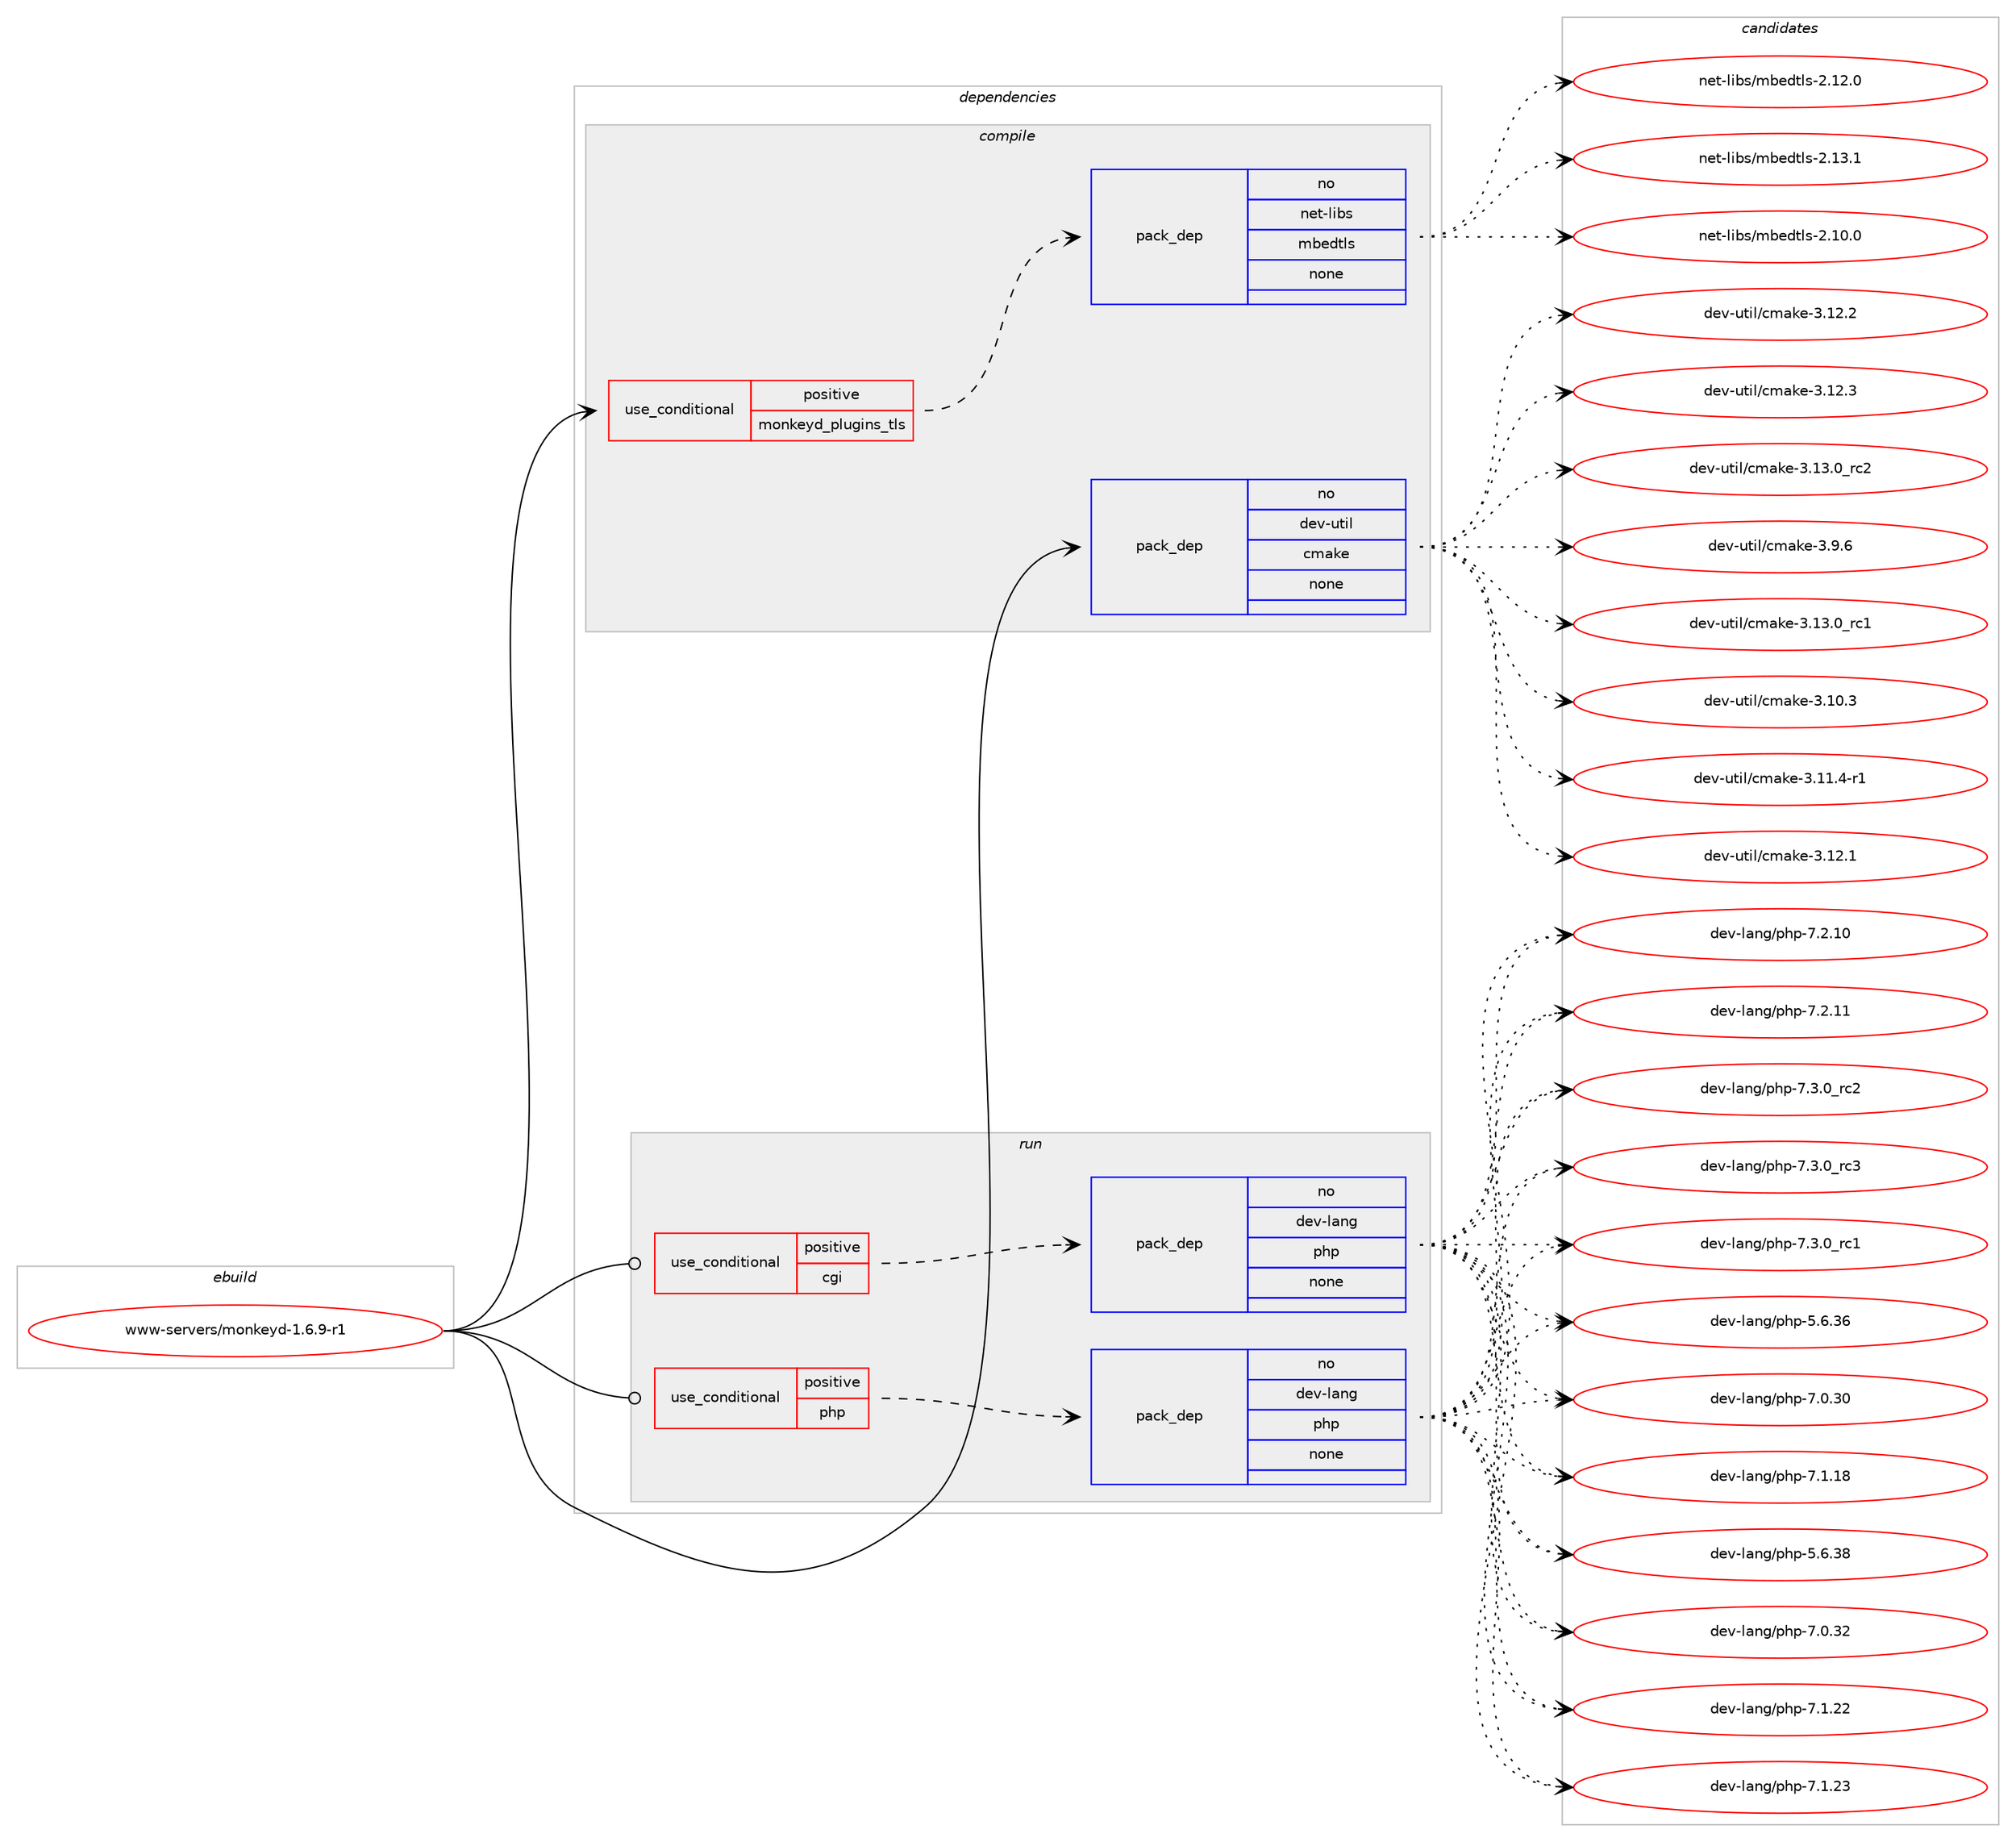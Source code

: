 digraph prolog {

# *************
# Graph options
# *************

newrank=true;
concentrate=true;
compound=true;
graph [rankdir=LR,fontname=Helvetica,fontsize=10,ranksep=1.5];#, ranksep=2.5, nodesep=0.2];
edge  [arrowhead=vee];
node  [fontname=Helvetica,fontsize=10];

# **********
# The ebuild
# **********

subgraph cluster_leftcol {
color=gray;
rank=same;
label=<<i>ebuild</i>>;
id [label="www-servers/monkeyd-1.6.9-r1", color=red, width=4, href="../www-servers/monkeyd-1.6.9-r1.svg"];
}

# ****************
# The dependencies
# ****************

subgraph cluster_midcol {
color=gray;
label=<<i>dependencies</i>>;
subgraph cluster_compile {
fillcolor="#eeeeee";
style=filled;
label=<<i>compile</i>>;
subgraph cond1660 {
dependency9106 [label=<<TABLE BORDER="0" CELLBORDER="1" CELLSPACING="0" CELLPADDING="4"><TR><TD ROWSPAN="3" CELLPADDING="10">use_conditional</TD></TR><TR><TD>positive</TD></TR><TR><TD>monkeyd_plugins_tls</TD></TR></TABLE>>, shape=none, color=red];
subgraph pack7218 {
dependency9107 [label=<<TABLE BORDER="0" CELLBORDER="1" CELLSPACING="0" CELLPADDING="4" WIDTH="220"><TR><TD ROWSPAN="6" CELLPADDING="30">pack_dep</TD></TR><TR><TD WIDTH="110">no</TD></TR><TR><TD>net-libs</TD></TR><TR><TD>mbedtls</TD></TR><TR><TD>none</TD></TR><TR><TD></TD></TR></TABLE>>, shape=none, color=blue];
}
dependency9106:e -> dependency9107:w [weight=20,style="dashed",arrowhead="vee"];
}
id:e -> dependency9106:w [weight=20,style="solid",arrowhead="vee"];
subgraph pack7219 {
dependency9108 [label=<<TABLE BORDER="0" CELLBORDER="1" CELLSPACING="0" CELLPADDING="4" WIDTH="220"><TR><TD ROWSPAN="6" CELLPADDING="30">pack_dep</TD></TR><TR><TD WIDTH="110">no</TD></TR><TR><TD>dev-util</TD></TR><TR><TD>cmake</TD></TR><TR><TD>none</TD></TR><TR><TD></TD></TR></TABLE>>, shape=none, color=blue];
}
id:e -> dependency9108:w [weight=20,style="solid",arrowhead="vee"];
}
subgraph cluster_compileandrun {
fillcolor="#eeeeee";
style=filled;
label=<<i>compile and run</i>>;
}
subgraph cluster_run {
fillcolor="#eeeeee";
style=filled;
label=<<i>run</i>>;
subgraph cond1661 {
dependency9109 [label=<<TABLE BORDER="0" CELLBORDER="1" CELLSPACING="0" CELLPADDING="4"><TR><TD ROWSPAN="3" CELLPADDING="10">use_conditional</TD></TR><TR><TD>positive</TD></TR><TR><TD>cgi</TD></TR></TABLE>>, shape=none, color=red];
subgraph pack7220 {
dependency9110 [label=<<TABLE BORDER="0" CELLBORDER="1" CELLSPACING="0" CELLPADDING="4" WIDTH="220"><TR><TD ROWSPAN="6" CELLPADDING="30">pack_dep</TD></TR><TR><TD WIDTH="110">no</TD></TR><TR><TD>dev-lang</TD></TR><TR><TD>php</TD></TR><TR><TD>none</TD></TR><TR><TD></TD></TR></TABLE>>, shape=none, color=blue];
}
dependency9109:e -> dependency9110:w [weight=20,style="dashed",arrowhead="vee"];
}
id:e -> dependency9109:w [weight=20,style="solid",arrowhead="odot"];
subgraph cond1662 {
dependency9111 [label=<<TABLE BORDER="0" CELLBORDER="1" CELLSPACING="0" CELLPADDING="4"><TR><TD ROWSPAN="3" CELLPADDING="10">use_conditional</TD></TR><TR><TD>positive</TD></TR><TR><TD>php</TD></TR></TABLE>>, shape=none, color=red];
subgraph pack7221 {
dependency9112 [label=<<TABLE BORDER="0" CELLBORDER="1" CELLSPACING="0" CELLPADDING="4" WIDTH="220"><TR><TD ROWSPAN="6" CELLPADDING="30">pack_dep</TD></TR><TR><TD WIDTH="110">no</TD></TR><TR><TD>dev-lang</TD></TR><TR><TD>php</TD></TR><TR><TD>none</TD></TR><TR><TD></TD></TR></TABLE>>, shape=none, color=blue];
}
dependency9111:e -> dependency9112:w [weight=20,style="dashed",arrowhead="vee"];
}
id:e -> dependency9111:w [weight=20,style="solid",arrowhead="odot"];
}
}

# **************
# The candidates
# **************

subgraph cluster_choices {
rank=same;
color=gray;
label=<<i>candidates</i>>;

subgraph choice7218 {
color=black;
nodesep=1;
choice1101011164510810598115471099810110011610811545504649484648 [label="net-libs/mbedtls-2.10.0", color=red, width=4,href="../net-libs/mbedtls-2.10.0.svg"];
choice1101011164510810598115471099810110011610811545504649504648 [label="net-libs/mbedtls-2.12.0", color=red, width=4,href="../net-libs/mbedtls-2.12.0.svg"];
choice1101011164510810598115471099810110011610811545504649514649 [label="net-libs/mbedtls-2.13.1", color=red, width=4,href="../net-libs/mbedtls-2.13.1.svg"];
dependency9107:e -> choice1101011164510810598115471099810110011610811545504649484648:w [style=dotted,weight="100"];
dependency9107:e -> choice1101011164510810598115471099810110011610811545504649504648:w [style=dotted,weight="100"];
dependency9107:e -> choice1101011164510810598115471099810110011610811545504649514649:w [style=dotted,weight="100"];
}
subgraph choice7219 {
color=black;
nodesep=1;
choice1001011184511711610510847991099710710145514649514648951149949 [label="dev-util/cmake-3.13.0_rc1", color=red, width=4,href="../dev-util/cmake-3.13.0_rc1.svg"];
choice1001011184511711610510847991099710710145514649484651 [label="dev-util/cmake-3.10.3", color=red, width=4,href="../dev-util/cmake-3.10.3.svg"];
choice10010111845117116105108479910997107101455146494946524511449 [label="dev-util/cmake-3.11.4-r1", color=red, width=4,href="../dev-util/cmake-3.11.4-r1.svg"];
choice1001011184511711610510847991099710710145514649504649 [label="dev-util/cmake-3.12.1", color=red, width=4,href="../dev-util/cmake-3.12.1.svg"];
choice1001011184511711610510847991099710710145514649504650 [label="dev-util/cmake-3.12.2", color=red, width=4,href="../dev-util/cmake-3.12.2.svg"];
choice1001011184511711610510847991099710710145514649504651 [label="dev-util/cmake-3.12.3", color=red, width=4,href="../dev-util/cmake-3.12.3.svg"];
choice1001011184511711610510847991099710710145514649514648951149950 [label="dev-util/cmake-3.13.0_rc2", color=red, width=4,href="../dev-util/cmake-3.13.0_rc2.svg"];
choice10010111845117116105108479910997107101455146574654 [label="dev-util/cmake-3.9.6", color=red, width=4,href="../dev-util/cmake-3.9.6.svg"];
dependency9108:e -> choice1001011184511711610510847991099710710145514649514648951149949:w [style=dotted,weight="100"];
dependency9108:e -> choice1001011184511711610510847991099710710145514649484651:w [style=dotted,weight="100"];
dependency9108:e -> choice10010111845117116105108479910997107101455146494946524511449:w [style=dotted,weight="100"];
dependency9108:e -> choice1001011184511711610510847991099710710145514649504649:w [style=dotted,weight="100"];
dependency9108:e -> choice1001011184511711610510847991099710710145514649504650:w [style=dotted,weight="100"];
dependency9108:e -> choice1001011184511711610510847991099710710145514649504651:w [style=dotted,weight="100"];
dependency9108:e -> choice1001011184511711610510847991099710710145514649514648951149950:w [style=dotted,weight="100"];
dependency9108:e -> choice10010111845117116105108479910997107101455146574654:w [style=dotted,weight="100"];
}
subgraph choice7220 {
color=black;
nodesep=1;
choice100101118451089711010347112104112455546514648951149949 [label="dev-lang/php-7.3.0_rc1", color=red, width=4,href="../dev-lang/php-7.3.0_rc1.svg"];
choice10010111845108971101034711210411245534654465154 [label="dev-lang/php-5.6.36", color=red, width=4,href="../dev-lang/php-5.6.36.svg"];
choice10010111845108971101034711210411245554648465148 [label="dev-lang/php-7.0.30", color=red, width=4,href="../dev-lang/php-7.0.30.svg"];
choice10010111845108971101034711210411245554649464956 [label="dev-lang/php-7.1.18", color=red, width=4,href="../dev-lang/php-7.1.18.svg"];
choice10010111845108971101034711210411245534654465156 [label="dev-lang/php-5.6.38", color=red, width=4,href="../dev-lang/php-5.6.38.svg"];
choice10010111845108971101034711210411245554648465150 [label="dev-lang/php-7.0.32", color=red, width=4,href="../dev-lang/php-7.0.32.svg"];
choice10010111845108971101034711210411245554649465050 [label="dev-lang/php-7.1.22", color=red, width=4,href="../dev-lang/php-7.1.22.svg"];
choice10010111845108971101034711210411245554649465051 [label="dev-lang/php-7.1.23", color=red, width=4,href="../dev-lang/php-7.1.23.svg"];
choice10010111845108971101034711210411245554650464948 [label="dev-lang/php-7.2.10", color=red, width=4,href="../dev-lang/php-7.2.10.svg"];
choice10010111845108971101034711210411245554650464949 [label="dev-lang/php-7.2.11", color=red, width=4,href="../dev-lang/php-7.2.11.svg"];
choice100101118451089711010347112104112455546514648951149950 [label="dev-lang/php-7.3.0_rc2", color=red, width=4,href="../dev-lang/php-7.3.0_rc2.svg"];
choice100101118451089711010347112104112455546514648951149951 [label="dev-lang/php-7.3.0_rc3", color=red, width=4,href="../dev-lang/php-7.3.0_rc3.svg"];
dependency9110:e -> choice100101118451089711010347112104112455546514648951149949:w [style=dotted,weight="100"];
dependency9110:e -> choice10010111845108971101034711210411245534654465154:w [style=dotted,weight="100"];
dependency9110:e -> choice10010111845108971101034711210411245554648465148:w [style=dotted,weight="100"];
dependency9110:e -> choice10010111845108971101034711210411245554649464956:w [style=dotted,weight="100"];
dependency9110:e -> choice10010111845108971101034711210411245534654465156:w [style=dotted,weight="100"];
dependency9110:e -> choice10010111845108971101034711210411245554648465150:w [style=dotted,weight="100"];
dependency9110:e -> choice10010111845108971101034711210411245554649465050:w [style=dotted,weight="100"];
dependency9110:e -> choice10010111845108971101034711210411245554649465051:w [style=dotted,weight="100"];
dependency9110:e -> choice10010111845108971101034711210411245554650464948:w [style=dotted,weight="100"];
dependency9110:e -> choice10010111845108971101034711210411245554650464949:w [style=dotted,weight="100"];
dependency9110:e -> choice100101118451089711010347112104112455546514648951149950:w [style=dotted,weight="100"];
dependency9110:e -> choice100101118451089711010347112104112455546514648951149951:w [style=dotted,weight="100"];
}
subgraph choice7221 {
color=black;
nodesep=1;
choice100101118451089711010347112104112455546514648951149949 [label="dev-lang/php-7.3.0_rc1", color=red, width=4,href="../dev-lang/php-7.3.0_rc1.svg"];
choice10010111845108971101034711210411245534654465154 [label="dev-lang/php-5.6.36", color=red, width=4,href="../dev-lang/php-5.6.36.svg"];
choice10010111845108971101034711210411245554648465148 [label="dev-lang/php-7.0.30", color=red, width=4,href="../dev-lang/php-7.0.30.svg"];
choice10010111845108971101034711210411245554649464956 [label="dev-lang/php-7.1.18", color=red, width=4,href="../dev-lang/php-7.1.18.svg"];
choice10010111845108971101034711210411245534654465156 [label="dev-lang/php-5.6.38", color=red, width=4,href="../dev-lang/php-5.6.38.svg"];
choice10010111845108971101034711210411245554648465150 [label="dev-lang/php-7.0.32", color=red, width=4,href="../dev-lang/php-7.0.32.svg"];
choice10010111845108971101034711210411245554649465050 [label="dev-lang/php-7.1.22", color=red, width=4,href="../dev-lang/php-7.1.22.svg"];
choice10010111845108971101034711210411245554649465051 [label="dev-lang/php-7.1.23", color=red, width=4,href="../dev-lang/php-7.1.23.svg"];
choice10010111845108971101034711210411245554650464948 [label="dev-lang/php-7.2.10", color=red, width=4,href="../dev-lang/php-7.2.10.svg"];
choice10010111845108971101034711210411245554650464949 [label="dev-lang/php-7.2.11", color=red, width=4,href="../dev-lang/php-7.2.11.svg"];
choice100101118451089711010347112104112455546514648951149950 [label="dev-lang/php-7.3.0_rc2", color=red, width=4,href="../dev-lang/php-7.3.0_rc2.svg"];
choice100101118451089711010347112104112455546514648951149951 [label="dev-lang/php-7.3.0_rc3", color=red, width=4,href="../dev-lang/php-7.3.0_rc3.svg"];
dependency9112:e -> choice100101118451089711010347112104112455546514648951149949:w [style=dotted,weight="100"];
dependency9112:e -> choice10010111845108971101034711210411245534654465154:w [style=dotted,weight="100"];
dependency9112:e -> choice10010111845108971101034711210411245554648465148:w [style=dotted,weight="100"];
dependency9112:e -> choice10010111845108971101034711210411245554649464956:w [style=dotted,weight="100"];
dependency9112:e -> choice10010111845108971101034711210411245534654465156:w [style=dotted,weight="100"];
dependency9112:e -> choice10010111845108971101034711210411245554648465150:w [style=dotted,weight="100"];
dependency9112:e -> choice10010111845108971101034711210411245554649465050:w [style=dotted,weight="100"];
dependency9112:e -> choice10010111845108971101034711210411245554649465051:w [style=dotted,weight="100"];
dependency9112:e -> choice10010111845108971101034711210411245554650464948:w [style=dotted,weight="100"];
dependency9112:e -> choice10010111845108971101034711210411245554650464949:w [style=dotted,weight="100"];
dependency9112:e -> choice100101118451089711010347112104112455546514648951149950:w [style=dotted,weight="100"];
dependency9112:e -> choice100101118451089711010347112104112455546514648951149951:w [style=dotted,weight="100"];
}
}

}
